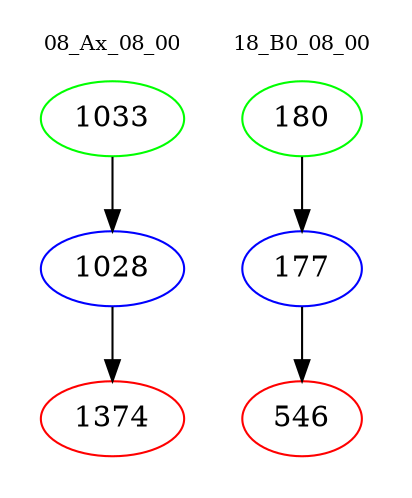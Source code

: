 digraph{
subgraph cluster_0 {
color = white
label = "08_Ax_08_00";
fontsize=10;
T0_1033 [label="1033", color="green"]
T0_1033 -> T0_1028 [color="black"]
T0_1028 [label="1028", color="blue"]
T0_1028 -> T0_1374 [color="black"]
T0_1374 [label="1374", color="red"]
}
subgraph cluster_1 {
color = white
label = "18_B0_08_00";
fontsize=10;
T1_180 [label="180", color="green"]
T1_180 -> T1_177 [color="black"]
T1_177 [label="177", color="blue"]
T1_177 -> T1_546 [color="black"]
T1_546 [label="546", color="red"]
}
}
